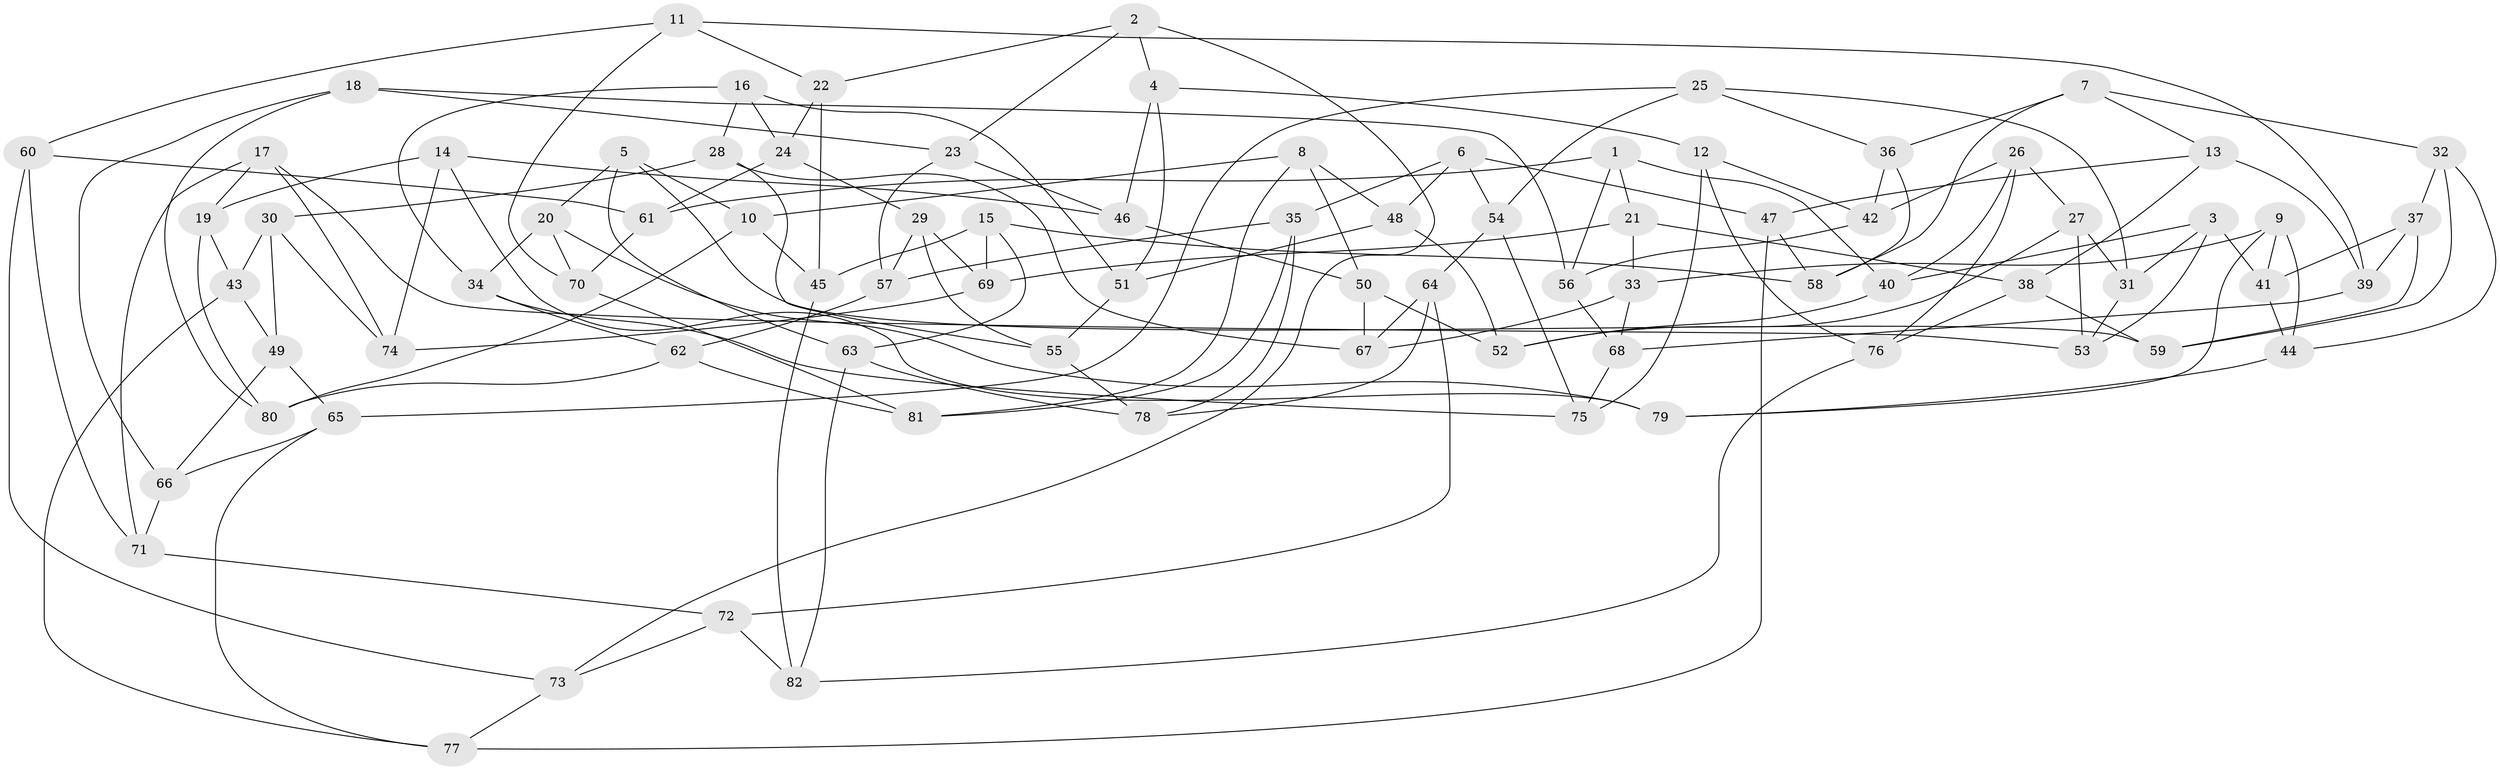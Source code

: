 // coarse degree distribution, {3: 0.12280701754385964, 4: 0.5964912280701754, 5: 0.21052631578947367, 8: 0.03508771929824561, 6: 0.017543859649122806, 7: 0.017543859649122806}
// Generated by graph-tools (version 1.1) at 2025/02/03/04/25 22:02:38]
// undirected, 82 vertices, 164 edges
graph export_dot {
graph [start="1"]
  node [color=gray90,style=filled];
  1;
  2;
  3;
  4;
  5;
  6;
  7;
  8;
  9;
  10;
  11;
  12;
  13;
  14;
  15;
  16;
  17;
  18;
  19;
  20;
  21;
  22;
  23;
  24;
  25;
  26;
  27;
  28;
  29;
  30;
  31;
  32;
  33;
  34;
  35;
  36;
  37;
  38;
  39;
  40;
  41;
  42;
  43;
  44;
  45;
  46;
  47;
  48;
  49;
  50;
  51;
  52;
  53;
  54;
  55;
  56;
  57;
  58;
  59;
  60;
  61;
  62;
  63;
  64;
  65;
  66;
  67;
  68;
  69;
  70;
  71;
  72;
  73;
  74;
  75;
  76;
  77;
  78;
  79;
  80;
  81;
  82;
  1 -- 21;
  1 -- 56;
  1 -- 61;
  1 -- 40;
  2 -- 22;
  2 -- 23;
  2 -- 73;
  2 -- 4;
  3 -- 31;
  3 -- 40;
  3 -- 53;
  3 -- 41;
  4 -- 51;
  4 -- 12;
  4 -- 46;
  5 -- 10;
  5 -- 63;
  5 -- 59;
  5 -- 20;
  6 -- 54;
  6 -- 47;
  6 -- 48;
  6 -- 35;
  7 -- 36;
  7 -- 13;
  7 -- 58;
  7 -- 32;
  8 -- 10;
  8 -- 81;
  8 -- 48;
  8 -- 50;
  9 -- 44;
  9 -- 41;
  9 -- 33;
  9 -- 79;
  10 -- 45;
  10 -- 80;
  11 -- 39;
  11 -- 60;
  11 -- 22;
  11 -- 70;
  12 -- 42;
  12 -- 75;
  12 -- 76;
  13 -- 47;
  13 -- 38;
  13 -- 39;
  14 -- 79;
  14 -- 74;
  14 -- 19;
  14 -- 46;
  15 -- 45;
  15 -- 63;
  15 -- 69;
  15 -- 58;
  16 -- 24;
  16 -- 28;
  16 -- 34;
  16 -- 51;
  17 -- 19;
  17 -- 71;
  17 -- 74;
  17 -- 53;
  18 -- 23;
  18 -- 56;
  18 -- 80;
  18 -- 66;
  19 -- 80;
  19 -- 43;
  20 -- 79;
  20 -- 34;
  20 -- 70;
  21 -- 33;
  21 -- 38;
  21 -- 69;
  22 -- 24;
  22 -- 45;
  23 -- 46;
  23 -- 57;
  24 -- 29;
  24 -- 61;
  25 -- 65;
  25 -- 36;
  25 -- 54;
  25 -- 31;
  26 -- 76;
  26 -- 42;
  26 -- 27;
  26 -- 40;
  27 -- 53;
  27 -- 52;
  27 -- 31;
  28 -- 30;
  28 -- 55;
  28 -- 67;
  29 -- 69;
  29 -- 57;
  29 -- 55;
  30 -- 49;
  30 -- 43;
  30 -- 74;
  31 -- 53;
  32 -- 44;
  32 -- 59;
  32 -- 37;
  33 -- 68;
  33 -- 67;
  34 -- 62;
  34 -- 75;
  35 -- 78;
  35 -- 57;
  35 -- 81;
  36 -- 42;
  36 -- 58;
  37 -- 59;
  37 -- 41;
  37 -- 39;
  38 -- 59;
  38 -- 76;
  39 -- 68;
  40 -- 52;
  41 -- 44;
  42 -- 56;
  43 -- 77;
  43 -- 49;
  44 -- 79;
  45 -- 82;
  46 -- 50;
  47 -- 77;
  47 -- 58;
  48 -- 52;
  48 -- 51;
  49 -- 65;
  49 -- 66;
  50 -- 67;
  50 -- 52;
  51 -- 55;
  54 -- 75;
  54 -- 64;
  55 -- 78;
  56 -- 68;
  57 -- 62;
  60 -- 71;
  60 -- 73;
  60 -- 61;
  61 -- 70;
  62 -- 81;
  62 -- 80;
  63 -- 78;
  63 -- 82;
  64 -- 72;
  64 -- 78;
  64 -- 67;
  65 -- 77;
  65 -- 66;
  66 -- 71;
  68 -- 75;
  69 -- 74;
  70 -- 81;
  71 -- 72;
  72 -- 82;
  72 -- 73;
  73 -- 77;
  76 -- 82;
}
